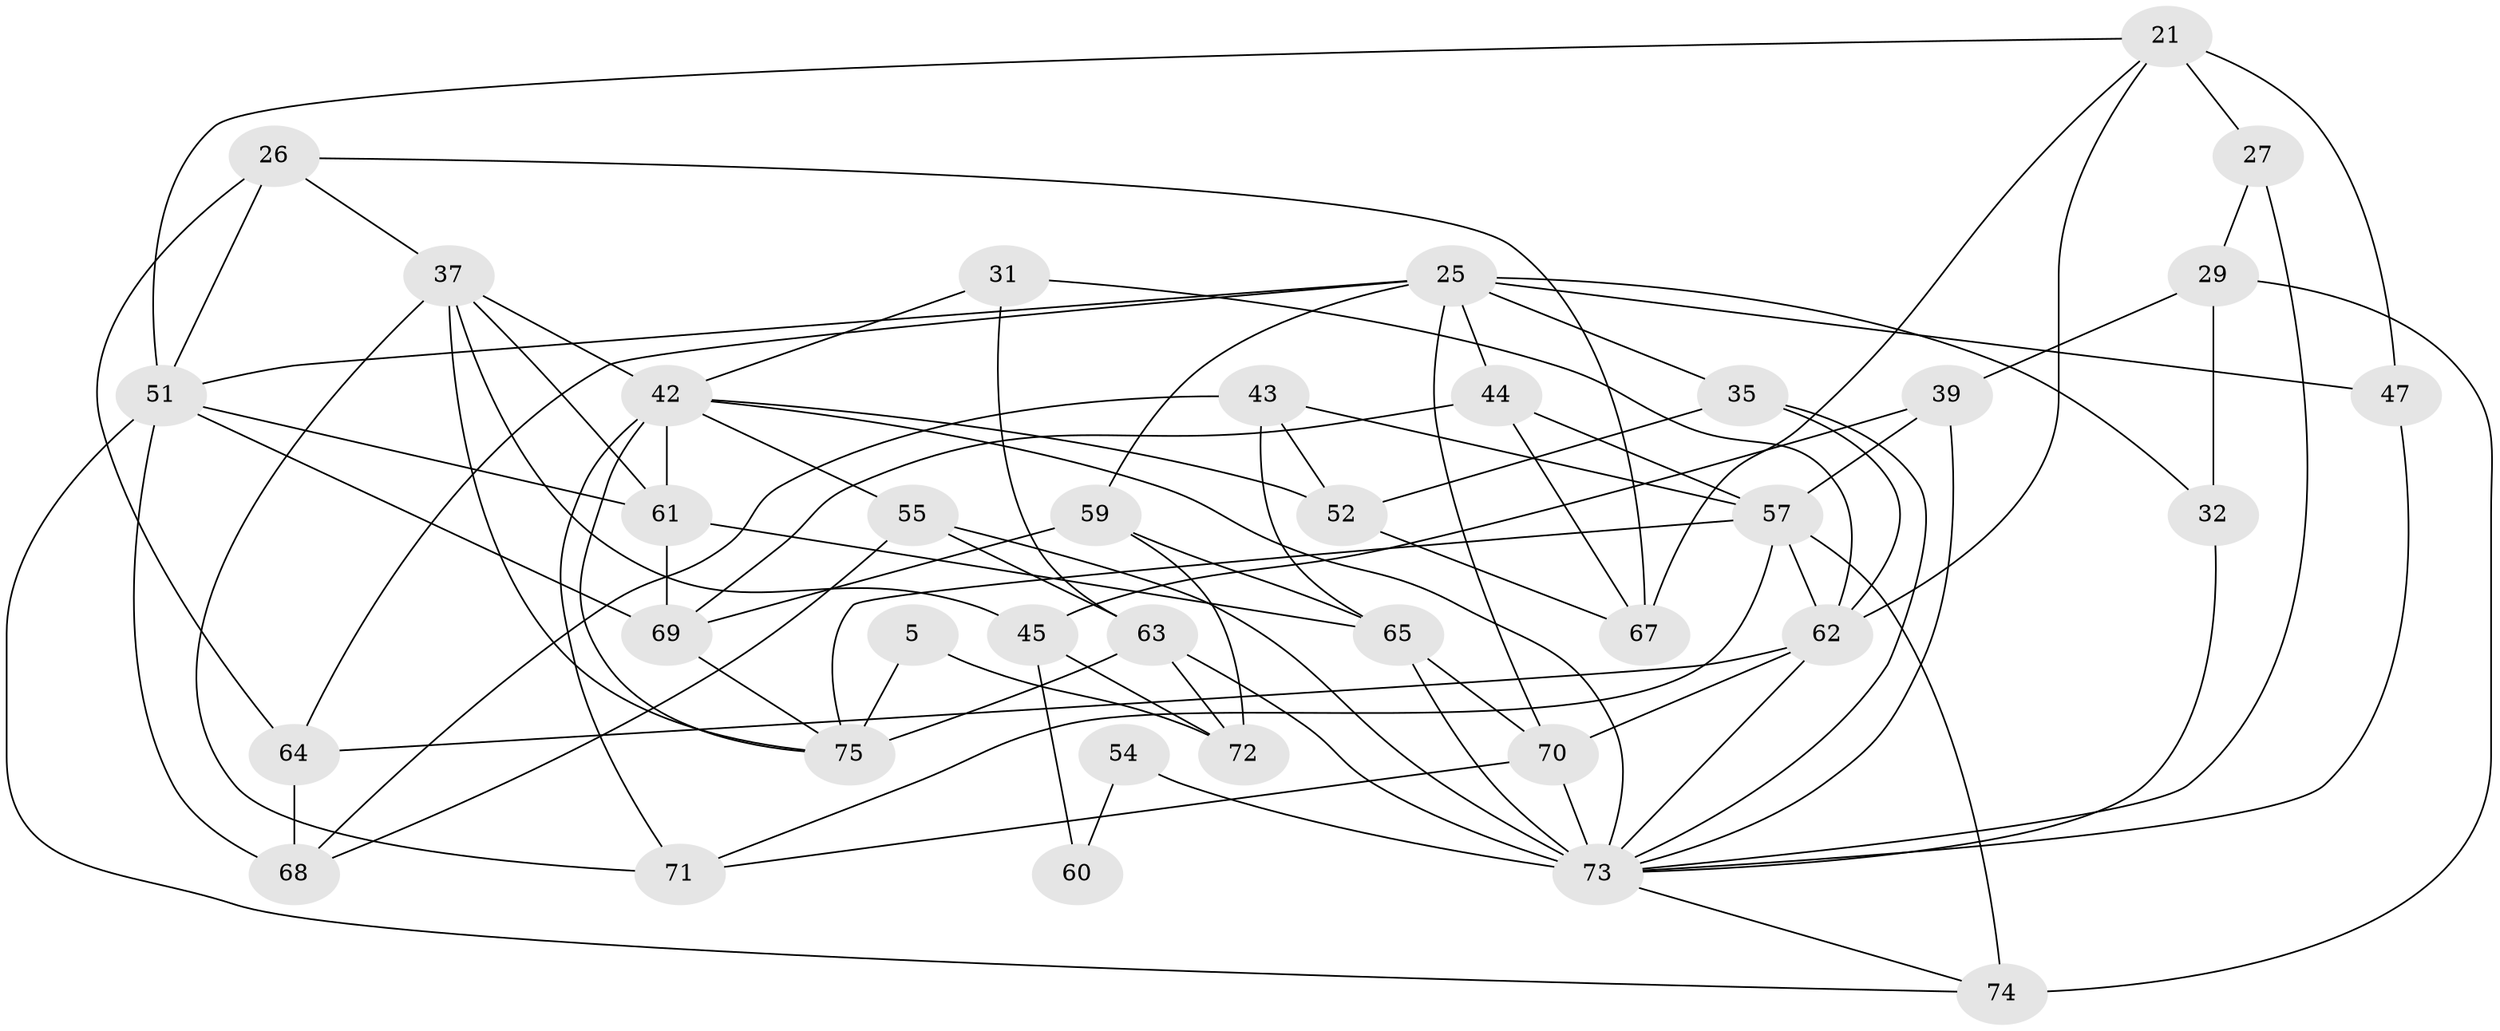 // original degree distribution, {4: 1.0}
// Generated by graph-tools (version 1.1) at 2025/56/03/09/25 04:56:22]
// undirected, 37 vertices, 87 edges
graph export_dot {
graph [start="1"]
  node [color=gray90,style=filled];
  5;
  21 [super="+20"];
  25 [super="+17+22"];
  26;
  27;
  29;
  31;
  32;
  35;
  37 [super="+23"];
  39;
  42 [super="+9+33"];
  43;
  44;
  45 [super="+40"];
  47;
  51 [super="+41"];
  52;
  54 [super="+38"];
  55;
  57 [super="+6+18"];
  59;
  60;
  61 [super="+58"];
  62 [super="+50"];
  63 [super="+49"];
  64 [super="+30"];
  65 [super="+11"];
  67;
  68 [super="+56"];
  69 [super="+24"];
  70 [super="+34+28"];
  71 [super="+46"];
  72 [super="+12"];
  73 [super="+10+48+36+66"];
  74;
  75 [super="+1+19"];
  5 -- 75 [weight=3];
  5 -- 72;
  21 -- 67;
  21 -- 47 [weight=2];
  21 -- 27;
  21 -- 62;
  21 -- 51;
  25 -- 47;
  25 -- 59;
  25 -- 70;
  25 -- 64;
  25 -- 51;
  25 -- 32;
  25 -- 35;
  25 -- 44;
  26 -- 37;
  26 -- 64;
  26 -- 67;
  26 -- 51;
  27 -- 29;
  27 -- 73 [weight=2];
  29 -- 32;
  29 -- 39;
  29 -- 74;
  31 -- 62;
  31 -- 63 [weight=2];
  31 -- 42;
  32 -- 73 [weight=2];
  35 -- 52;
  35 -- 73;
  35 -- 62;
  37 -- 42;
  37 -- 45;
  37 -- 61;
  37 -- 75;
  37 -- 71;
  39 -- 45;
  39 -- 57;
  39 -- 73;
  42 -- 55;
  42 -- 75 [weight=2];
  42 -- 52;
  42 -- 61;
  42 -- 71 [weight=2];
  42 -- 73;
  43 -- 52;
  43 -- 57;
  43 -- 68;
  43 -- 65;
  44 -- 57;
  44 -- 67;
  44 -- 69;
  45 -- 60 [weight=2];
  45 -- 72 [weight=2];
  47 -- 73;
  51 -- 68 [weight=2];
  51 -- 69;
  51 -- 74;
  51 -- 61;
  52 -- 67;
  54 -- 60 [weight=2];
  54 -- 73 [weight=4];
  55 -- 68;
  55 -- 63;
  55 -- 73;
  57 -- 71 [weight=2];
  57 -- 75;
  57 -- 74;
  57 -- 62;
  59 -- 72;
  59 -- 65;
  59 -- 69;
  61 -- 65 [weight=2];
  61 -- 69;
  62 -- 70 [weight=3];
  62 -- 64 [weight=2];
  62 -- 73;
  63 -- 72 [weight=2];
  63 -- 75;
  63 -- 73 [weight=2];
  64 -- 68 [weight=2];
  65 -- 70;
  65 -- 73;
  69 -- 75 [weight=2];
  70 -- 71;
  70 -- 73 [weight=2];
  73 -- 74;
}
